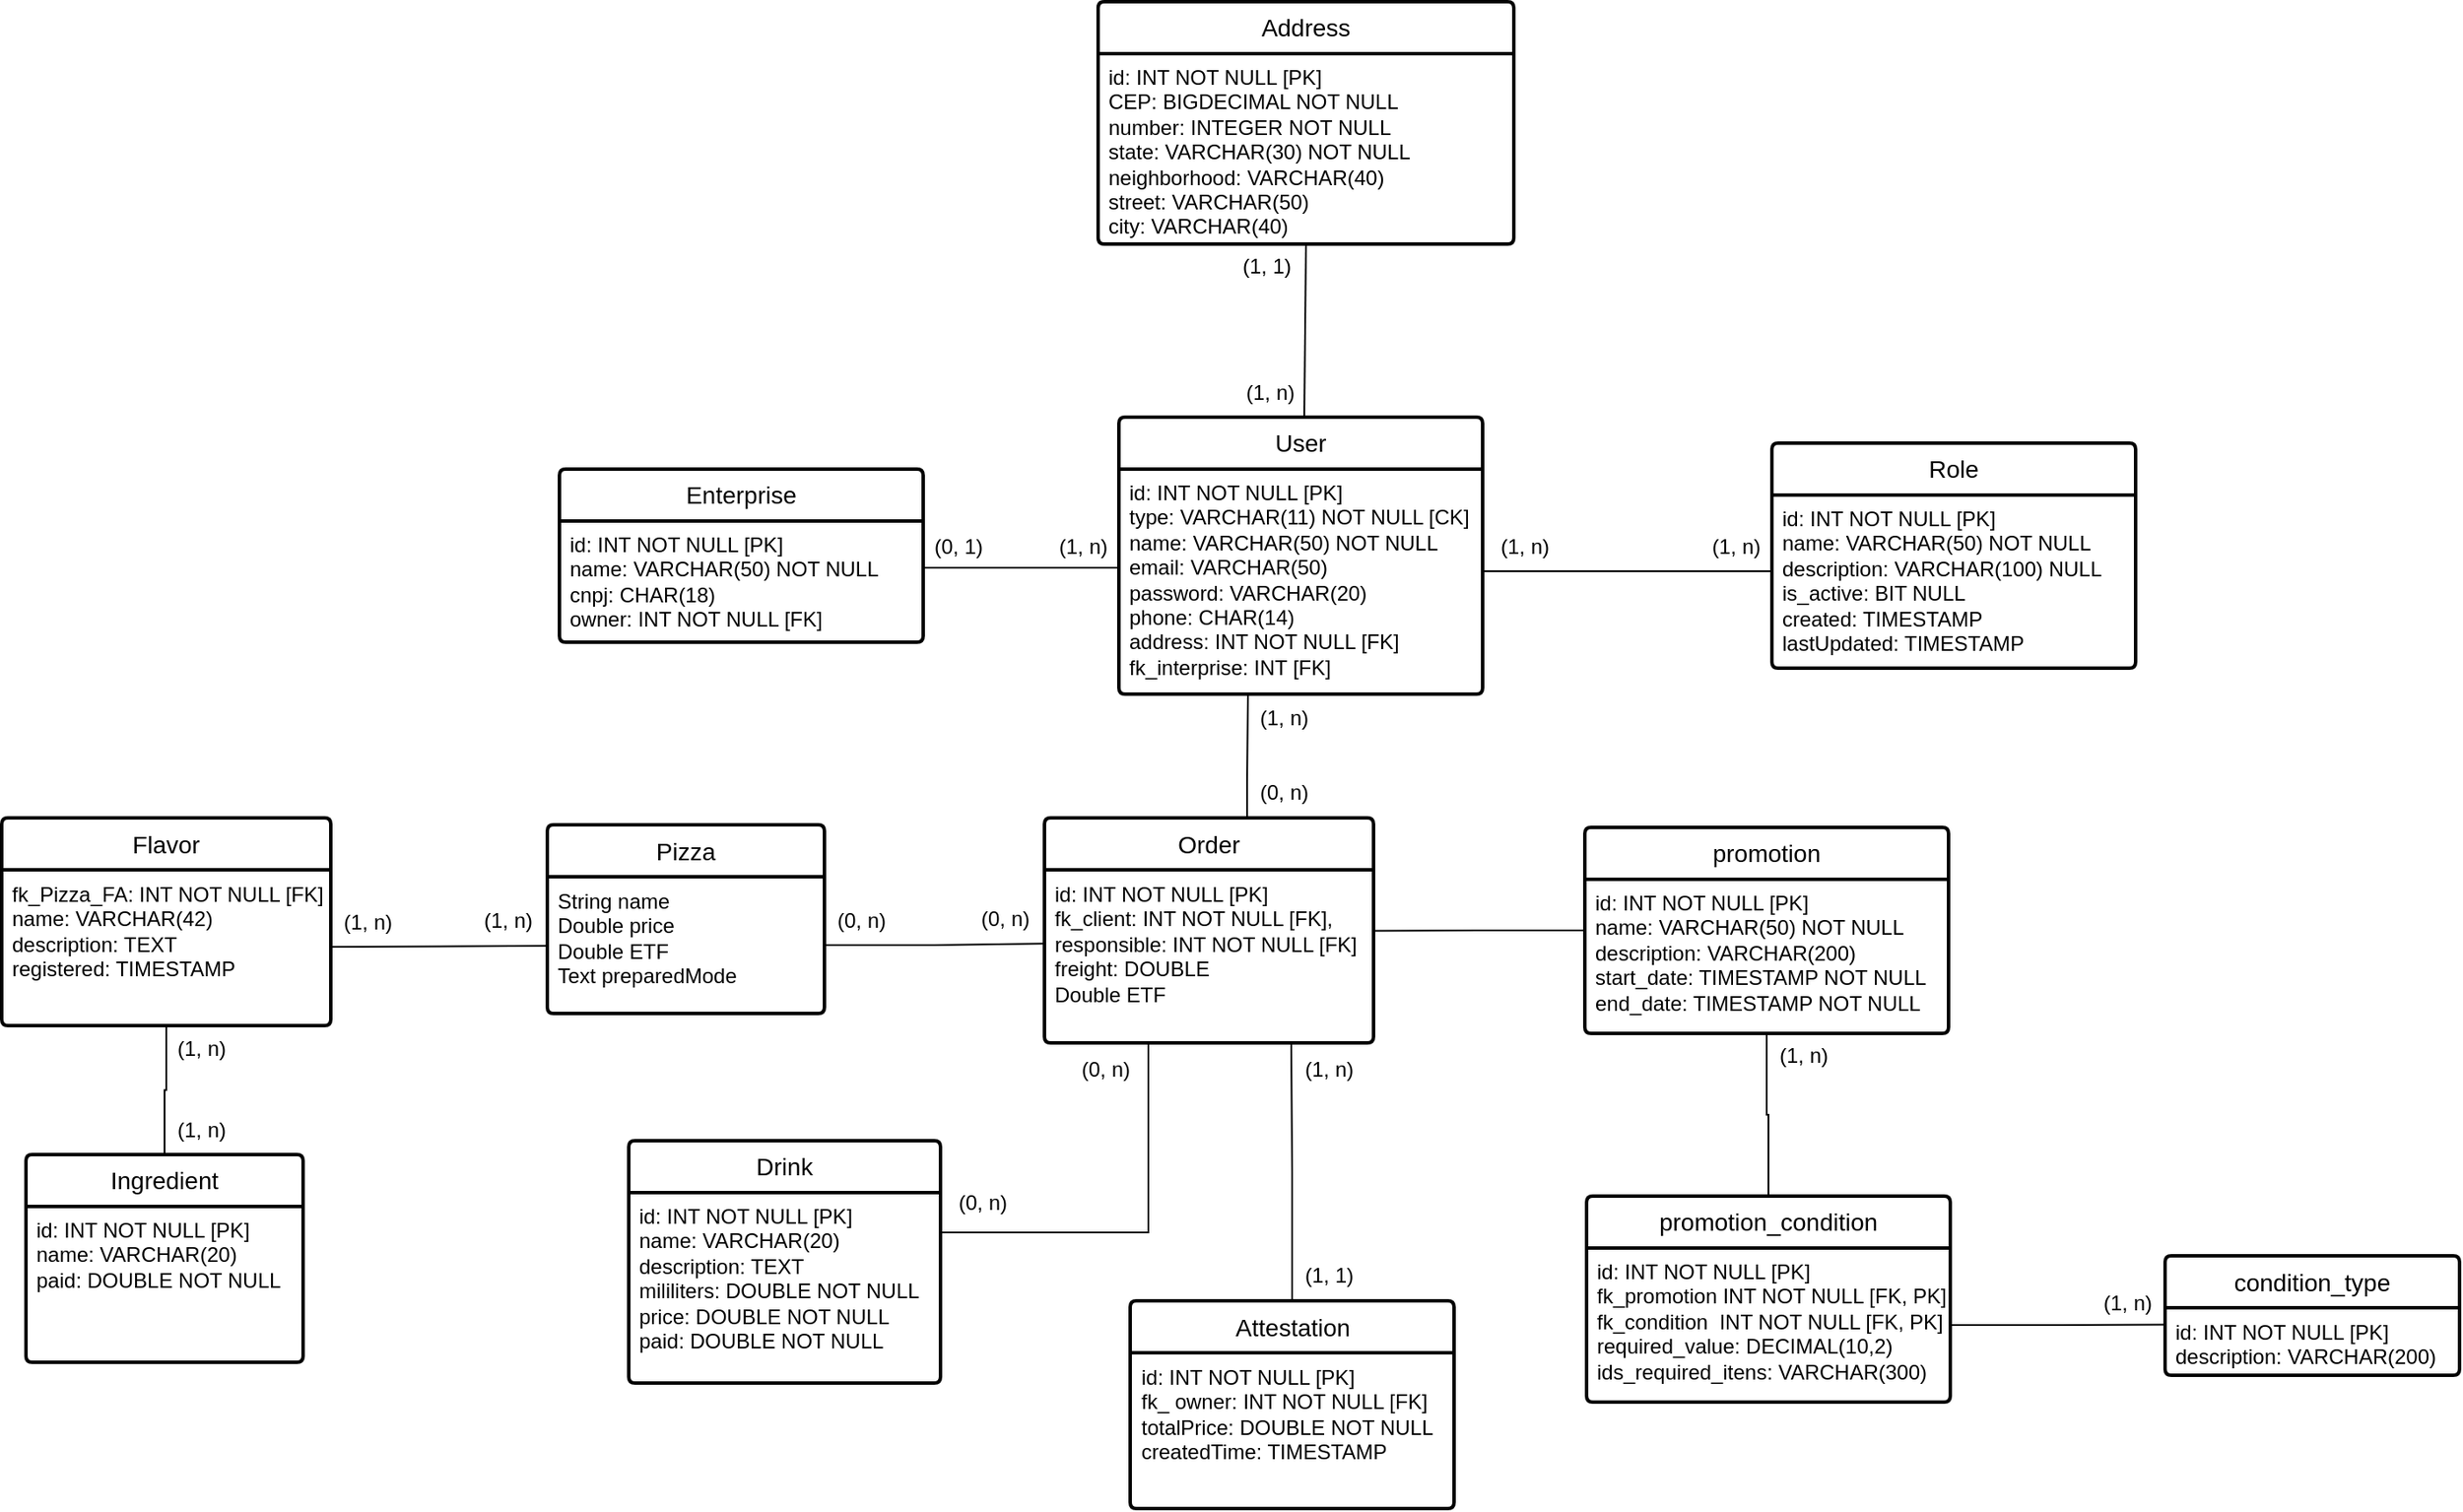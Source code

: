 <mxfile version="24.8.3">
  <diagram name="Sketch_2-DER" id="aQoRqaZT2SheD9bb61_-">
    <mxGraphModel dx="1366" dy="720" grid="1" gridSize="10" guides="1" tooltips="1" connect="1" arrows="1" fold="1" page="1" pageScale="1" pageWidth="1500" pageHeight="900" math="0" shadow="0">
      <root>
        <mxCell id="IYhFPf9mrqB7L1QwRumR-0" />
        <mxCell id="IYhFPf9mrqB7L1QwRumR-1" parent="IYhFPf9mrqB7L1QwRumR-0" />
        <mxCell id="IYhFPf9mrqB7L1QwRumR-2" value="(0, n)" style="text;html=1;align=center;verticalAlign=middle;resizable=0;points=[];autosize=1;strokeColor=none;fillColor=none;" parent="IYhFPf9mrqB7L1QwRumR-1" vertex="1">
          <mxGeometry x="594" y="531" width="50" height="30" as="geometry" />
        </mxCell>
        <mxCell id="IYhFPf9mrqB7L1QwRumR-6" value="User" style="swimlane;childLayout=stackLayout;horizontal=1;startSize=30;horizontalStack=0;rounded=1;fontSize=14;fontStyle=0;strokeWidth=2;resizeParent=0;resizeLast=1;shadow=0;dashed=0;align=center;arcSize=4;whiteSpace=wrap;html=1;" parent="IYhFPf9mrqB7L1QwRumR-1" vertex="1">
          <mxGeometry x="685" y="256" width="210" height="160" as="geometry" />
        </mxCell>
        <mxCell id="IYhFPf9mrqB7L1QwRumR-7" value="&lt;div&gt;id: INT NOT NULL [PK]&lt;/div&gt;&lt;div&gt;&lt;span style=&quot;background-color: initial;&quot;&gt;type: VARCHAR(11) NOT NULL [CK]&lt;/span&gt;&lt;/div&gt;&lt;div&gt;&lt;span style=&quot;background-color: initial;&quot;&gt;name:&amp;nbsp;&lt;/span&gt;VARCHAR(50) NOT NULL&amp;nbsp;&lt;/div&gt;&lt;div&gt;email:&amp;nbsp;&lt;span style=&quot;background-color: initial;&quot;&gt;VARCHAR(50)&lt;/span&gt;&lt;/div&gt;&lt;div&gt;password:&amp;nbsp;&lt;span style=&quot;background-color: initial;&quot;&gt;VARCHAR(20)&lt;/span&gt;&lt;/div&gt;&lt;div&gt;phone: CHAR(14)&lt;/div&gt;&lt;div&gt;&lt;span style=&quot;background-color: initial;&quot;&gt;address: INT NOT NULL [FK]&lt;/span&gt;&lt;/div&gt;&lt;div&gt;fk_interprise: INT [FK]&amp;nbsp; &lt;br&gt;&lt;/div&gt;&lt;div&gt;&lt;br&gt;&lt;/div&gt;&lt;div&gt;&lt;span style=&quot;background-color: initial;&quot;&gt;&lt;br&gt;&lt;/span&gt;&lt;/div&gt;&lt;div&gt;&lt;br&gt;&lt;/div&gt;&lt;div&gt;&lt;br&gt;&lt;/div&gt;" style="align=left;strokeColor=none;fillColor=none;spacingLeft=4;fontSize=12;verticalAlign=top;resizable=0;rotatable=0;part=1;html=1;" parent="IYhFPf9mrqB7L1QwRumR-6" vertex="1">
          <mxGeometry y="30" width="210" height="130" as="geometry" />
        </mxCell>
        <mxCell id="IYhFPf9mrqB7L1QwRumR-9" value="Flavor" style="swimlane;childLayout=stackLayout;horizontal=1;startSize=30;horizontalStack=0;rounded=1;fontSize=14;fontStyle=0;strokeWidth=2;resizeParent=0;resizeLast=1;shadow=0;dashed=0;align=center;arcSize=4;whiteSpace=wrap;html=1;" parent="IYhFPf9mrqB7L1QwRumR-1" vertex="1">
          <mxGeometry x="40" y="487.5" width="190" height="120" as="geometry" />
        </mxCell>
        <mxCell id="IYhFPf9mrqB7L1QwRumR-10" value="&lt;div&gt;fk_Pizza_FA: INT NOT NULL [FK]&lt;br&gt;&lt;/div&gt;&lt;div&gt;name: VARCHAR(42)&lt;/div&gt;&lt;div&gt;&lt;span style=&quot;background-color: initial;&quot;&gt;description: TEXT&lt;/span&gt;&amp;nbsp;&lt;/div&gt;&lt;div&gt;registered: TIMESTAMP&amp;nbsp;&lt;/div&gt;" style="align=left;strokeColor=none;fillColor=none;spacingLeft=4;fontSize=12;verticalAlign=top;resizable=0;rotatable=0;part=1;html=1;" parent="IYhFPf9mrqB7L1QwRumR-9" vertex="1">
          <mxGeometry y="30" width="190" height="90" as="geometry" />
        </mxCell>
        <mxCell id="IYhFPf9mrqB7L1QwRumR-11" value="Pizza" style="swimlane;childLayout=stackLayout;horizontal=1;startSize=30;horizontalStack=0;rounded=1;fontSize=14;fontStyle=0;strokeWidth=2;resizeParent=0;resizeLast=1;shadow=0;dashed=0;align=center;arcSize=4;whiteSpace=wrap;html=1;" parent="IYhFPf9mrqB7L1QwRumR-1" vertex="1">
          <mxGeometry x="355" y="491.5" width="160" height="109" as="geometry" />
        </mxCell>
        <mxCell id="IYhFPf9mrqB7L1QwRumR-12" value="&lt;div&gt;String name&lt;/div&gt;&lt;div&gt;Double price&lt;span style=&quot;background-color: initial;&quot;&gt;&amp;nbsp;&lt;/span&gt;&lt;/div&gt;&lt;div&gt;Double&amp;nbsp;ETF&lt;/div&gt;&lt;div&gt;Text preparedMode&lt;/div&gt;" style="align=left;strokeColor=none;fillColor=none;spacingLeft=4;fontSize=12;verticalAlign=top;resizable=0;rotatable=0;part=1;html=1;" parent="IYhFPf9mrqB7L1QwRumR-11" vertex="1">
          <mxGeometry y="30" width="160" height="79" as="geometry" />
        </mxCell>
        <mxCell id="IYhFPf9mrqB7L1QwRumR-13" style="edgeStyle=orthogonalEdgeStyle;rounded=0;orthogonalLoop=1;jettySize=auto;html=1;endArrow=none;endFill=0;entryX=0.25;entryY=1;entryDx=0;entryDy=0;" parent="IYhFPf9mrqB7L1QwRumR-1" edge="1">
          <mxGeometry relative="1" as="geometry">
            <Array as="points">
              <mxPoint x="759" y="467" />
              <mxPoint x="760" y="467" />
            </Array>
            <mxPoint x="759.5" y="416" as="targetPoint" />
            <mxPoint x="759" y="487.5" as="sourcePoint" />
          </mxGeometry>
        </mxCell>
        <mxCell id="IYhFPf9mrqB7L1QwRumR-14" value="Ord&lt;span style=&quot;background-color: initial;&quot;&gt;er&lt;/span&gt;" style="swimlane;childLayout=stackLayout;horizontal=1;startSize=30;horizontalStack=0;rounded=1;fontSize=14;fontStyle=0;strokeWidth=2;resizeParent=0;resizeLast=1;shadow=0;dashed=0;align=center;arcSize=4;whiteSpace=wrap;html=1;" parent="IYhFPf9mrqB7L1QwRumR-1" vertex="1">
          <mxGeometry x="642" y="487.5" width="190" height="130" as="geometry" />
        </mxCell>
        <mxCell id="IYhFPf9mrqB7L1QwRumR-15" value="&lt;div&gt;id: INT NOT NULL [PK]&lt;/div&gt;fk_client: INT NOT NULL [FK],&lt;br&gt;&lt;div&gt;&lt;span style=&quot;background-color: initial;&quot;&gt;responsible:&amp;nbsp;&lt;/span&gt;INT NOT NULL [FK]&lt;/div&gt;&lt;div&gt;&lt;span style=&quot;background-color: initial;&quot;&gt;freight:&amp;nbsp;&lt;/span&gt;DOUBLE &lt;br&gt;&lt;/div&gt;&lt;div&gt;Double ETF&lt;br&gt;&lt;/div&gt;" style="align=left;strokeColor=none;fillColor=none;spacingLeft=4;fontSize=12;verticalAlign=top;resizable=0;rotatable=0;part=1;html=1;" parent="IYhFPf9mrqB7L1QwRumR-14" vertex="1">
          <mxGeometry y="30" width="190" height="100" as="geometry" />
        </mxCell>
        <mxCell id="IYhFPf9mrqB7L1QwRumR-16" value="Address" style="swimlane;childLayout=stackLayout;horizontal=1;startSize=30;horizontalStack=0;rounded=1;fontSize=14;fontStyle=0;strokeWidth=2;resizeParent=0;resizeLast=1;shadow=0;dashed=0;align=center;arcSize=4;whiteSpace=wrap;html=1;" parent="IYhFPf9mrqB7L1QwRumR-1" vertex="1">
          <mxGeometry x="673" y="16" width="240" height="140" as="geometry" />
        </mxCell>
        <mxCell id="IYhFPf9mrqB7L1QwRumR-17" value="&lt;div&gt;id: INT NOT NULL [PK]&lt;/div&gt;CEP: BIGDECIMAL NOT NULL&lt;div&gt;number: INTEGER NOT NULL&lt;/div&gt;&lt;div&gt;state: VARCHAR(30) NOT NULL&lt;br&gt;&lt;/div&gt;&lt;div&gt;neighborhood: VARCHAR(40)&lt;/div&gt;&lt;div&gt;street: VARCHAR(50)&lt;/div&gt;&lt;div&gt;&lt;span style=&quot;background-color: initial;&quot;&gt;city:&amp;nbsp;&lt;/span&gt;VARCHAR(40)&amp;nbsp;&lt;/div&gt;" style="align=left;strokeColor=none;fillColor=none;spacingLeft=4;fontSize=12;verticalAlign=top;resizable=0;rotatable=0;part=1;html=1;" parent="IYhFPf9mrqB7L1QwRumR-16" vertex="1">
          <mxGeometry y="30" width="240" height="110" as="geometry" />
        </mxCell>
        <mxCell id="IYhFPf9mrqB7L1QwRumR-19" value="Attestation" style="swimlane;childLayout=stackLayout;horizontal=1;startSize=30;horizontalStack=0;rounded=1;fontSize=14;fontStyle=0;strokeWidth=2;resizeParent=0;resizeLast=1;shadow=0;dashed=0;align=center;arcSize=4;whiteSpace=wrap;html=1;" parent="IYhFPf9mrqB7L1QwRumR-1" vertex="1">
          <mxGeometry x="691.5" y="766.5" width="187" height="120" as="geometry" />
        </mxCell>
        <mxCell id="IYhFPf9mrqB7L1QwRumR-20" value="&lt;div&gt;id: INT NOT NULL [PK]&lt;/div&gt;&lt;div&gt;&lt;div&gt;&lt;span style=&quot;background-color: initial;&quot;&gt;fk_ owner: INT NOT NULL [FK]&lt;/span&gt;&lt;/div&gt;&lt;/div&gt;&lt;div&gt;&lt;span style=&quot;background-color: initial;&quot;&gt;totalPrice:&amp;nbsp;&lt;/span&gt;DOUBLE NOT NULL&lt;br&gt;&lt;/div&gt;&lt;div&gt;createdTime: TIMESTAMP&lt;/div&gt;&lt;div&gt;&lt;br&gt;&lt;/div&gt;" style="align=left;strokeColor=none;fillColor=none;spacingLeft=4;fontSize=12;verticalAlign=top;resizable=0;rotatable=0;part=1;html=1;" parent="IYhFPf9mrqB7L1QwRumR-19" vertex="1">
          <mxGeometry y="30" width="187" height="90" as="geometry" />
        </mxCell>
        <mxCell id="IYhFPf9mrqB7L1QwRumR-21" style="edgeStyle=orthogonalEdgeStyle;rounded=0;orthogonalLoop=1;jettySize=auto;html=1;endArrow=none;endFill=0;endSize=12;" parent="IYhFPf9mrqB7L1QwRumR-1" target="IYhFPf9mrqB7L1QwRumR-17" edge="1">
          <mxGeometry relative="1" as="geometry">
            <mxPoint x="792" y="257" as="sourcePoint" />
          </mxGeometry>
        </mxCell>
        <mxCell id="1SV123-VRJGzfU0vfcqb-8" style="edgeStyle=orthogonalEdgeStyle;rounded=0;orthogonalLoop=1;jettySize=auto;html=1;fontSize=12;startSize=8;endSize=8;endArrow=none;endFill=0;" parent="IYhFPf9mrqB7L1QwRumR-1" source="IYhFPf9mrqB7L1QwRumR-23" target="IYhFPf9mrqB7L1QwRumR-15" edge="1">
          <mxGeometry relative="1" as="geometry">
            <Array as="points">
              <mxPoint x="702" y="727" />
            </Array>
          </mxGeometry>
        </mxCell>
        <mxCell id="IYhFPf9mrqB7L1QwRumR-23" value="Drink" style="swimlane;childLayout=stackLayout;horizontal=1;startSize=30;horizontalStack=0;rounded=1;fontSize=14;fontStyle=0;strokeWidth=2;resizeParent=0;resizeLast=1;shadow=0;dashed=0;align=center;arcSize=4;whiteSpace=wrap;html=1;" parent="IYhFPf9mrqB7L1QwRumR-1" vertex="1">
          <mxGeometry x="402" y="674" width="180" height="140" as="geometry" />
        </mxCell>
        <mxCell id="IYhFPf9mrqB7L1QwRumR-24" value="&lt;div&gt;id: INT NOT NULL [PK]&lt;/div&gt;name: VARCHAR(20)&amp;nbsp;&lt;div&gt;description: TEXT&lt;br&gt;&lt;div&gt;mililiters: DOUBLE NOT NULL&lt;br&gt;&lt;div&gt;price: DOUBLE NOT NULL&lt;br&gt;paid: DOUBLE NOT NULL&lt;/div&gt;&lt;/div&gt;&lt;/div&gt;" style="align=left;strokeColor=none;fillColor=none;spacingLeft=4;fontSize=12;verticalAlign=top;resizable=0;rotatable=0;part=1;html=1;" parent="IYhFPf9mrqB7L1QwRumR-23" vertex="1">
          <mxGeometry y="30" width="180" height="110" as="geometry" />
        </mxCell>
        <mxCell id="1SV123-VRJGzfU0vfcqb-6" style="edgeStyle=orthogonalEdgeStyle;rounded=0;orthogonalLoop=1;jettySize=auto;html=1;entryX=0.5;entryY=1;entryDx=0;entryDy=0;fontSize=12;startSize=8;endSize=8;endArrow=none;endFill=0;" parent="IYhFPf9mrqB7L1QwRumR-1" source="IYhFPf9mrqB7L1QwRumR-27" target="IYhFPf9mrqB7L1QwRumR-10" edge="1">
          <mxGeometry relative="1" as="geometry" />
        </mxCell>
        <mxCell id="IYhFPf9mrqB7L1QwRumR-27" value="Ingredient" style="swimlane;childLayout=stackLayout;horizontal=1;startSize=30;horizontalStack=0;rounded=1;fontSize=14;fontStyle=0;strokeWidth=2;resizeParent=0;resizeLast=1;shadow=0;dashed=0;align=center;arcSize=4;whiteSpace=wrap;html=1;" parent="IYhFPf9mrqB7L1QwRumR-1" vertex="1">
          <mxGeometry x="54" y="682" width="160" height="120" as="geometry" />
        </mxCell>
        <mxCell id="IYhFPf9mrqB7L1QwRumR-28" value="&lt;div&gt;id: INT NOT NULL [PK]&lt;/div&gt;&lt;div&gt;name: VARCHAR(20)&lt;/div&gt;&lt;div&gt;paid: DOUBLE NOT NULL&amp;nbsp;&lt;br&gt;&lt;/div&gt;" style="align=left;strokeColor=none;fillColor=none;spacingLeft=4;fontSize=12;verticalAlign=top;resizable=0;rotatable=0;part=1;html=1;" parent="IYhFPf9mrqB7L1QwRumR-27" vertex="1">
          <mxGeometry y="30" width="160" height="90" as="geometry" />
        </mxCell>
        <mxCell id="IYhFPf9mrqB7L1QwRumR-55" style="edgeStyle=orthogonalEdgeStyle;rounded=0;orthogonalLoop=1;jettySize=auto;html=1;endArrow=none;endFill=0;entryX=0.002;entryY=0.426;entryDx=0;entryDy=0;entryPerimeter=0;" parent="IYhFPf9mrqB7L1QwRumR-1" source="IYhFPf9mrqB7L1QwRumR-12" target="IYhFPf9mrqB7L1QwRumR-15" edge="1">
          <mxGeometry relative="1" as="geometry">
            <mxPoint x="362" y="567.471" as="targetPoint" />
          </mxGeometry>
        </mxCell>
        <mxCell id="IYhFPf9mrqB7L1QwRumR-71" value="Enterprise" style="swimlane;childLayout=stackLayout;horizontal=1;startSize=30;horizontalStack=0;rounded=1;fontSize=14;fontStyle=0;strokeWidth=2;resizeParent=0;resizeLast=1;shadow=0;dashed=0;align=center;arcSize=4;whiteSpace=wrap;html=1;" parent="IYhFPf9mrqB7L1QwRumR-1" vertex="1">
          <mxGeometry x="362" y="286" width="210" height="100" as="geometry" />
        </mxCell>
        <mxCell id="IYhFPf9mrqB7L1QwRumR-72" value="&lt;div&gt;id: INT NOT NULL [PK]&lt;/div&gt;&lt;div&gt;&lt;span style=&quot;background-color: initial;&quot;&gt;name:&amp;nbsp;&lt;/span&gt;VARCHAR(50) NOT NULL&amp;nbsp;&lt;/div&gt;&lt;div&gt;cnpj: &lt;span style=&quot;background-color: initial;&quot;&gt;CHAR(18)&lt;/span&gt;&lt;/div&gt;&lt;div&gt;&lt;span style=&quot;background-color: initial;&quot;&gt;owner: INT NOT NULL [FK]&lt;br&gt;&lt;/span&gt;&lt;/div&gt;" style="align=left;strokeColor=none;fillColor=none;spacingLeft=4;fontSize=12;verticalAlign=top;resizable=0;rotatable=0;part=1;html=1;" parent="IYhFPf9mrqB7L1QwRumR-71" vertex="1">
          <mxGeometry y="30" width="210" height="70" as="geometry" />
        </mxCell>
        <mxCell id="IYhFPf9mrqB7L1QwRumR-73" style="edgeStyle=orthogonalEdgeStyle;rounded=0;orthogonalLoop=1;jettySize=auto;html=1;entryX=0;entryY=0.5;entryDx=0;entryDy=0;endArrow=none;endFill=0;" parent="IYhFPf9mrqB7L1QwRumR-1" edge="1">
          <mxGeometry relative="1" as="geometry">
            <mxPoint x="572" y="343" as="sourcePoint" />
            <mxPoint x="685" y="343" as="targetPoint" />
          </mxGeometry>
        </mxCell>
        <mxCell id="IYhFPf9mrqB7L1QwRumR-76" value="Role" style="swimlane;childLayout=stackLayout;horizontal=1;startSize=30;horizontalStack=0;rounded=1;fontSize=14;fontStyle=0;strokeWidth=2;resizeParent=0;resizeLast=1;shadow=0;dashed=0;align=center;arcSize=4;whiteSpace=wrap;html=1;" parent="IYhFPf9mrqB7L1QwRumR-1" vertex="1">
          <mxGeometry x="1062" y="271" width="210" height="130" as="geometry" />
        </mxCell>
        <mxCell id="IYhFPf9mrqB7L1QwRumR-77" value="&lt;div&gt;id: INT NOT NULL [PK]&lt;/div&gt;&lt;div&gt;&lt;span style=&quot;background-color: initial;&quot;&gt;name:&amp;nbsp;&lt;/span&gt;VARCHAR(50) NOT NULL&amp;nbsp;&lt;/div&gt;&lt;div&gt;description: VARCHAR(100) NULL&lt;/div&gt;&lt;div&gt;&lt;div&gt;is_active: BIT NULL&amp;nbsp;&lt;/div&gt;&lt;div&gt;created: TIMESTAMP&lt;/div&gt;&lt;div&gt;lastUpdated: TIMESTAMP&lt;/div&gt;&lt;/div&gt;" style="align=left;strokeColor=none;fillColor=none;spacingLeft=4;fontSize=12;verticalAlign=top;resizable=0;rotatable=0;part=1;html=1;" parent="IYhFPf9mrqB7L1QwRumR-76" vertex="1">
          <mxGeometry y="30" width="210" height="100" as="geometry" />
        </mxCell>
        <mxCell id="1SV123-VRJGzfU0vfcqb-4" style="edgeStyle=none;curved=1;rounded=0;orthogonalLoop=1;jettySize=auto;html=1;fontSize=12;startSize=8;endSize=8;endArrow=none;endFill=0;" parent="IYhFPf9mrqB7L1QwRumR-1" source="IYhFPf9mrqB7L1QwRumR-10" target="IYhFPf9mrqB7L1QwRumR-12" edge="1">
          <mxGeometry relative="1" as="geometry" />
        </mxCell>
        <mxCell id="1SV123-VRJGzfU0vfcqb-5" value="(1, n)" style="text;html=1;align=center;verticalAlign=middle;resizable=0;points=[];autosize=1;strokeColor=none;fillColor=none;" parent="IYhFPf9mrqB7L1QwRumR-1" vertex="1">
          <mxGeometry x="307" y="532" width="50" height="30" as="geometry" />
        </mxCell>
        <mxCell id="1SV123-VRJGzfU0vfcqb-10" style="edgeStyle=orthogonalEdgeStyle;rounded=0;orthogonalLoop=1;jettySize=auto;html=1;entryX=0.75;entryY=1;entryDx=0;entryDy=0;fontSize=12;startSize=8;endSize=8;endArrow=none;endFill=0;exitX=0.5;exitY=0;exitDx=0;exitDy=0;" parent="IYhFPf9mrqB7L1QwRumR-1" source="IYhFPf9mrqB7L1QwRumR-19" target="IYhFPf9mrqB7L1QwRumR-15" edge="1">
          <mxGeometry relative="1" as="geometry" />
        </mxCell>
        <mxCell id="T02cIcyExLz2XB3-uhdn-23" style="edgeStyle=orthogonalEdgeStyle;rounded=0;orthogonalLoop=1;jettySize=auto;html=1;entryX=0.998;entryY=0.352;entryDx=0;entryDy=0;entryPerimeter=0;endArrow=none;endFill=0;" edge="1" parent="IYhFPf9mrqB7L1QwRumR-1" source="b6n5kPwh8r5M_k73Ronb-0" target="IYhFPf9mrqB7L1QwRumR-15">
          <mxGeometry relative="1" as="geometry" />
        </mxCell>
        <mxCell id="b6n5kPwh8r5M_k73Ronb-0" value="promotion" style="swimlane;childLayout=stackLayout;horizontal=1;startSize=30;horizontalStack=0;rounded=1;fontSize=14;fontStyle=0;strokeWidth=2;resizeParent=0;resizeLast=1;shadow=0;dashed=0;align=center;arcSize=4;whiteSpace=wrap;html=1;" parent="IYhFPf9mrqB7L1QwRumR-1" vertex="1">
          <mxGeometry x="954" y="493" width="210" height="119" as="geometry" />
        </mxCell>
        <mxCell id="b6n5kPwh8r5M_k73Ronb-1" value="&lt;div&gt;id: INT NOT NULL [PK]&lt;/div&gt;&lt;div&gt;&lt;span style=&quot;background-color: initial;&quot;&gt;name:&amp;nbsp;&lt;/span&gt;VARCHAR(50) NOT NULL&amp;nbsp;&lt;/div&gt;&lt;div&gt;description: VARCHAR&lt;span style=&quot;background-color: initial;&quot;&gt;(200)&lt;/span&gt;&lt;/div&gt;&lt;div&gt;&lt;span style=&quot;background-color: initial;&quot;&gt;start_date: TIMESTAMP NOT NULL&lt;br&gt;&lt;/span&gt;&lt;/div&gt;&lt;div&gt;&lt;span style=&quot;background-color: initial;&quot;&gt;end_date: TIMESTAMP NOT NULL&lt;br&gt;&lt;/span&gt;&lt;/div&gt;" style="align=left;strokeColor=none;fillColor=none;spacingLeft=4;fontSize=12;verticalAlign=top;resizable=0;rotatable=0;part=1;html=1;" parent="b6n5kPwh8r5M_k73Ronb-0" vertex="1">
          <mxGeometry y="30" width="210" height="89" as="geometry" />
        </mxCell>
        <mxCell id="T02cIcyExLz2XB3-uhdn-24" style="edgeStyle=orthogonalEdgeStyle;rounded=0;orthogonalLoop=1;jettySize=auto;html=1;entryX=0.5;entryY=1;entryDx=0;entryDy=0;endArrow=none;endFill=0;" edge="1" parent="IYhFPf9mrqB7L1QwRumR-1" source="b6n5kPwh8r5M_k73Ronb-2" target="b6n5kPwh8r5M_k73Ronb-1">
          <mxGeometry relative="1" as="geometry" />
        </mxCell>
        <mxCell id="b6n5kPwh8r5M_k73Ronb-2" value="promotion_condition" style="swimlane;childLayout=stackLayout;horizontal=1;startSize=30;horizontalStack=0;rounded=1;fontSize=14;fontStyle=0;strokeWidth=2;resizeParent=0;resizeLast=1;shadow=0;dashed=0;align=center;arcSize=4;whiteSpace=wrap;html=1;" parent="IYhFPf9mrqB7L1QwRumR-1" vertex="1">
          <mxGeometry x="955" y="706" width="210" height="119" as="geometry" />
        </mxCell>
        <mxCell id="b6n5kPwh8r5M_k73Ronb-3" value="&lt;div&gt;id: INT NOT NULL [PK]&lt;/div&gt;&lt;div&gt;&lt;span style=&quot;background-color: initial;&quot;&gt;fk_promotion INT NOT NULL&lt;/span&gt; [FK, PK] &lt;br&gt;&lt;/div&gt;&lt;div&gt;&lt;span style=&quot;background-color: initial;&quot;&gt;fk_condition&amp;nbsp; INT NOT NULL&lt;/span&gt; [FK, PK]&lt;/div&gt;&lt;div&gt;required_value&lt;span style=&quot;background-color: initial;&quot;&gt;: DECIMAL(10,2)&lt;br&gt;&lt;/span&gt;&lt;/div&gt;&lt;div&gt;&lt;span style=&quot;background-color: initial;&quot;&gt;ids_required_itens: VARCHAR(300)&lt;br&gt;&lt;/span&gt;&lt;/div&gt;" style="align=left;strokeColor=none;fillColor=none;spacingLeft=4;fontSize=12;verticalAlign=top;resizable=0;rotatable=0;part=1;html=1;" parent="b6n5kPwh8r5M_k73Ronb-2" vertex="1">
          <mxGeometry y="30" width="210" height="89" as="geometry" />
        </mxCell>
        <mxCell id="b6n5kPwh8r5M_k73Ronb-4" value="condition_type" style="swimlane;childLayout=stackLayout;horizontal=1;startSize=30;horizontalStack=0;rounded=1;fontSize=14;fontStyle=0;strokeWidth=2;resizeParent=0;resizeLast=1;shadow=0;dashed=0;align=center;arcSize=4;whiteSpace=wrap;html=1;" parent="IYhFPf9mrqB7L1QwRumR-1" vertex="1">
          <mxGeometry x="1289" y="740.5" width="170" height="69" as="geometry" />
        </mxCell>
        <mxCell id="b6n5kPwh8r5M_k73Ronb-5" value="&lt;div&gt;id: INT NOT NULL [PK] &lt;br&gt;&lt;/div&gt;&lt;div&gt;description: VARCHAR&lt;span style=&quot;background-color: initial;&quot;&gt;(200)&lt;/span&gt;&lt;/div&gt;" style="align=left;strokeColor=none;fillColor=none;spacingLeft=4;fontSize=12;verticalAlign=top;resizable=0;rotatable=0;part=1;html=1;" parent="b6n5kPwh8r5M_k73Ronb-4" vertex="1">
          <mxGeometry y="30" width="170" height="39" as="geometry" />
        </mxCell>
        <mxCell id="b6n5kPwh8r5M_k73Ronb-17" value="(1, n)" style="text;html=1;align=center;verticalAlign=middle;resizable=0;points=[];autosize=1;strokeColor=none;fillColor=none;" parent="IYhFPf9mrqB7L1QwRumR-1" vertex="1">
          <mxGeometry x="639" y="316" width="50" height="30" as="geometry" />
        </mxCell>
        <mxCell id="T02cIcyExLz2XB3-uhdn-0" value="(1, n)" style="text;html=1;align=center;verticalAlign=middle;resizable=0;points=[];autosize=1;strokeColor=none;fillColor=none;" vertex="1" parent="IYhFPf9mrqB7L1QwRumR-1">
          <mxGeometry x="130" y="605.5" width="50" height="30" as="geometry" />
        </mxCell>
        <mxCell id="T02cIcyExLz2XB3-uhdn-1" value="(1, n)" style="text;html=1;align=center;verticalAlign=middle;resizable=0;points=[];autosize=1;strokeColor=none;fillColor=none;" vertex="1" parent="IYhFPf9mrqB7L1QwRumR-1">
          <mxGeometry x="130" y="652.5" width="50" height="30" as="geometry" />
        </mxCell>
        <mxCell id="T02cIcyExLz2XB3-uhdn-2" value="(1, n)" style="text;html=1;align=center;verticalAlign=middle;resizable=0;points=[];autosize=1;strokeColor=none;fillColor=none;" vertex="1" parent="IYhFPf9mrqB7L1QwRumR-1">
          <mxGeometry x="226" y="533" width="50" height="30" as="geometry" />
        </mxCell>
        <mxCell id="T02cIcyExLz2XB3-uhdn-3" value="(0, n)" style="text;html=1;align=center;verticalAlign=middle;resizable=0;points=[];autosize=1;strokeColor=none;fillColor=none;" vertex="1" parent="IYhFPf9mrqB7L1QwRumR-1">
          <mxGeometry x="511" y="532" width="50" height="30" as="geometry" />
        </mxCell>
        <mxCell id="T02cIcyExLz2XB3-uhdn-4" value="(0, n)" style="text;html=1;align=center;verticalAlign=middle;resizable=0;points=[];autosize=1;strokeColor=none;fillColor=none;" vertex="1" parent="IYhFPf9mrqB7L1QwRumR-1">
          <mxGeometry x="652" y="617.5" width="50" height="30" as="geometry" />
        </mxCell>
        <mxCell id="T02cIcyExLz2XB3-uhdn-5" value="(0, n)" style="text;html=1;align=center;verticalAlign=middle;resizable=0;points=[];autosize=1;strokeColor=none;fillColor=none;" vertex="1" parent="IYhFPf9mrqB7L1QwRumR-1">
          <mxGeometry x="581" y="695" width="50" height="30" as="geometry" />
        </mxCell>
        <mxCell id="T02cIcyExLz2XB3-uhdn-7" value="(1, n)" style="text;html=1;align=center;verticalAlign=middle;resizable=0;points=[];autosize=1;strokeColor=none;fillColor=none;" vertex="1" parent="IYhFPf9mrqB7L1QwRumR-1">
          <mxGeometry x="781" y="617.5" width="50" height="30" as="geometry" />
        </mxCell>
        <mxCell id="T02cIcyExLz2XB3-uhdn-8" value="(1, 1)" style="text;html=1;align=center;verticalAlign=middle;resizable=0;points=[];autosize=1;strokeColor=none;fillColor=none;" vertex="1" parent="IYhFPf9mrqB7L1QwRumR-1">
          <mxGeometry x="781" y="736.5" width="50" height="30" as="geometry" />
        </mxCell>
        <mxCell id="T02cIcyExLz2XB3-uhdn-9" value="(0, 1)" style="text;html=1;align=center;verticalAlign=middle;resizable=0;points=[];autosize=1;strokeColor=none;fillColor=none;" vertex="1" parent="IYhFPf9mrqB7L1QwRumR-1">
          <mxGeometry x="567" y="316" width="50" height="30" as="geometry" />
        </mxCell>
        <mxCell id="T02cIcyExLz2XB3-uhdn-10" style="edgeStyle=orthogonalEdgeStyle;rounded=0;orthogonalLoop=1;jettySize=auto;html=1;entryX=0;entryY=0.5;entryDx=0;entryDy=0;endArrow=none;endFill=0;" edge="1" parent="IYhFPf9mrqB7L1QwRumR-1">
          <mxGeometry relative="1" as="geometry">
            <mxPoint x="895" y="345" as="sourcePoint" />
            <mxPoint x="1062" y="345" as="targetPoint" />
          </mxGeometry>
        </mxCell>
        <mxCell id="T02cIcyExLz2XB3-uhdn-11" value="(1, n)" style="text;html=1;align=center;verticalAlign=middle;resizable=0;points=[];autosize=1;strokeColor=none;fillColor=none;" vertex="1" parent="IYhFPf9mrqB7L1QwRumR-1">
          <mxGeometry x="894" y="316" width="50" height="30" as="geometry" />
        </mxCell>
        <mxCell id="T02cIcyExLz2XB3-uhdn-12" value="(1, n)" style="text;html=1;align=center;verticalAlign=middle;resizable=0;points=[];autosize=1;strokeColor=none;fillColor=none;" vertex="1" parent="IYhFPf9mrqB7L1QwRumR-1">
          <mxGeometry x="1016" y="316" width="50" height="30" as="geometry" />
        </mxCell>
        <mxCell id="T02cIcyExLz2XB3-uhdn-13" value="(0, n)" style="text;html=1;align=center;verticalAlign=middle;resizable=0;points=[];autosize=1;strokeColor=none;fillColor=none;" vertex="1" parent="IYhFPf9mrqB7L1QwRumR-1">
          <mxGeometry x="755" y="457.5" width="50" height="30" as="geometry" />
        </mxCell>
        <mxCell id="T02cIcyExLz2XB3-uhdn-14" value="(1, n)" style="text;html=1;align=center;verticalAlign=middle;resizable=0;points=[];autosize=1;strokeColor=none;fillColor=none;" vertex="1" parent="IYhFPf9mrqB7L1QwRumR-1">
          <mxGeometry x="755" y="415" width="50" height="30" as="geometry" />
        </mxCell>
        <mxCell id="T02cIcyExLz2XB3-uhdn-15" value="(1, 1)" style="text;html=1;align=center;verticalAlign=middle;resizable=0;points=[];autosize=1;strokeColor=none;fillColor=none;" vertex="1" parent="IYhFPf9mrqB7L1QwRumR-1">
          <mxGeometry x="745" y="154" width="50" height="30" as="geometry" />
        </mxCell>
        <mxCell id="T02cIcyExLz2XB3-uhdn-16" value="(1, n)" style="text;html=1;align=center;verticalAlign=middle;resizable=0;points=[];autosize=1;strokeColor=none;fillColor=none;" vertex="1" parent="IYhFPf9mrqB7L1QwRumR-1">
          <mxGeometry x="747" y="227" width="50" height="30" as="geometry" />
        </mxCell>
        <mxCell id="T02cIcyExLz2XB3-uhdn-19" style="edgeStyle=orthogonalEdgeStyle;rounded=0;orthogonalLoop=1;jettySize=auto;html=1;entryX=0;entryY=0.25;entryDx=0;entryDy=0;endArrow=none;endFill=0;" edge="1" parent="IYhFPf9mrqB7L1QwRumR-1" source="b6n5kPwh8r5M_k73Ronb-3" target="b6n5kPwh8r5M_k73Ronb-5">
          <mxGeometry relative="1" as="geometry" />
        </mxCell>
        <mxCell id="T02cIcyExLz2XB3-uhdn-20" value="(1, n)" style="text;html=1;align=center;verticalAlign=middle;resizable=0;points=[];autosize=1;strokeColor=none;fillColor=none;" vertex="1" parent="IYhFPf9mrqB7L1QwRumR-1">
          <mxGeometry x="1055" y="609.5" width="50" height="30" as="geometry" />
        </mxCell>
        <mxCell id="T02cIcyExLz2XB3-uhdn-22" value="(1, n)" style="text;html=1;align=center;verticalAlign=middle;resizable=0;points=[];autosize=1;strokeColor=none;fillColor=none;" vertex="1" parent="IYhFPf9mrqB7L1QwRumR-1">
          <mxGeometry x="1242" y="752.5" width="50" height="30" as="geometry" />
        </mxCell>
      </root>
    </mxGraphModel>
  </diagram>
</mxfile>
